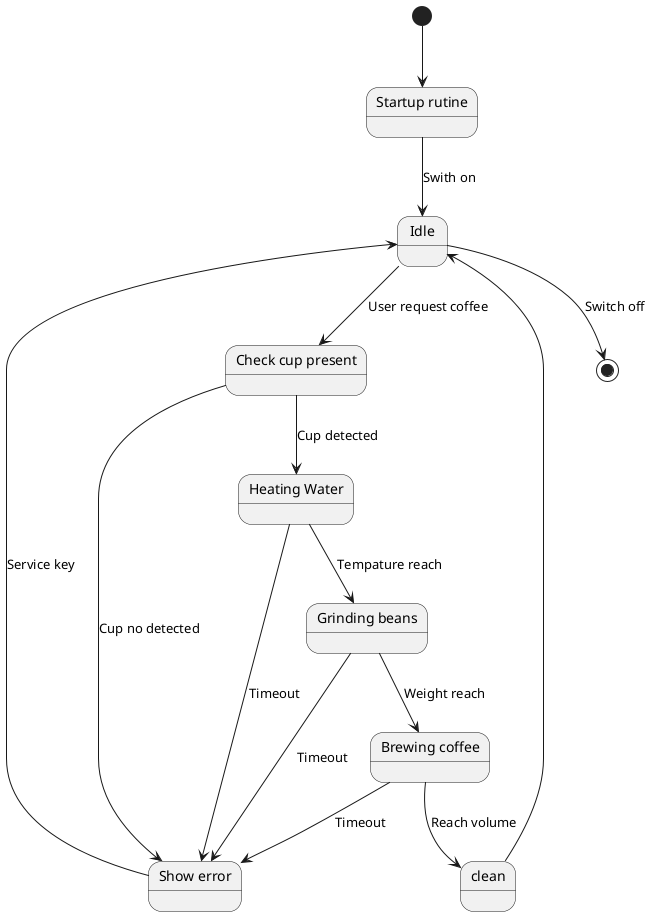 @startuml

state "Startup rutine" as start
state "Idle" as idle
state "Show error" as error
state "Check cup present" as cup
state "Heating Water" as heating
state "Grinding beans" as grinding
state "Brewing coffee" as brew

[*] --> start
start --> idle : Swith on
idle --> cup : User request coffee

cup --> heating : Cup detected
cup --> error : Cup no detected

heating --> grinding : Tempature reach
heating --> error : Timeout

grinding --> brew : Weight reach
grinding --> error : Timeout

brew --> clean : Reach volume
brew --> error : Timeout

clean --> idle
idle --> [*] : Switch off

error --> idle : Service key

@enduml